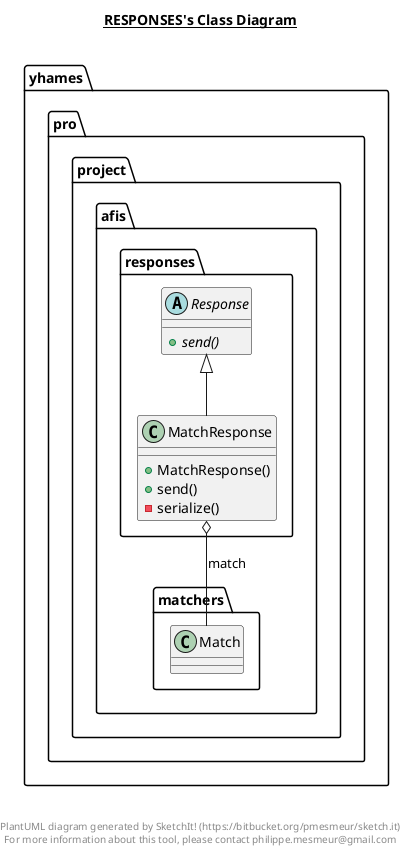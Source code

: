 @startuml

title __RESPONSES's Class Diagram__\n

  namespace yhames.pro.project.afis {
    namespace responses {
      class yhames.pro.project.afis.responses.MatchResponse {
          + MatchResponse()
          + send()
          - serialize()
      }
    }
  }
  

  namespace yhames.pro.project.afis {
    namespace responses {
      abstract class yhames.pro.project.afis.responses.Response {
          {abstract} + send()
      }
    }
  }
  

  yhames.pro.project.afis.responses.MatchResponse -up-|> yhames.pro.project.afis.responses.Response
  yhames.pro.project.afis.responses.MatchResponse o-- yhames.pro.project.afis.matchers.Match : match


right footer


PlantUML diagram generated by SketchIt! (https://bitbucket.org/pmesmeur/sketch.it)
For more information about this tool, please contact philippe.mesmeur@gmail.com
endfooter

@enduml
